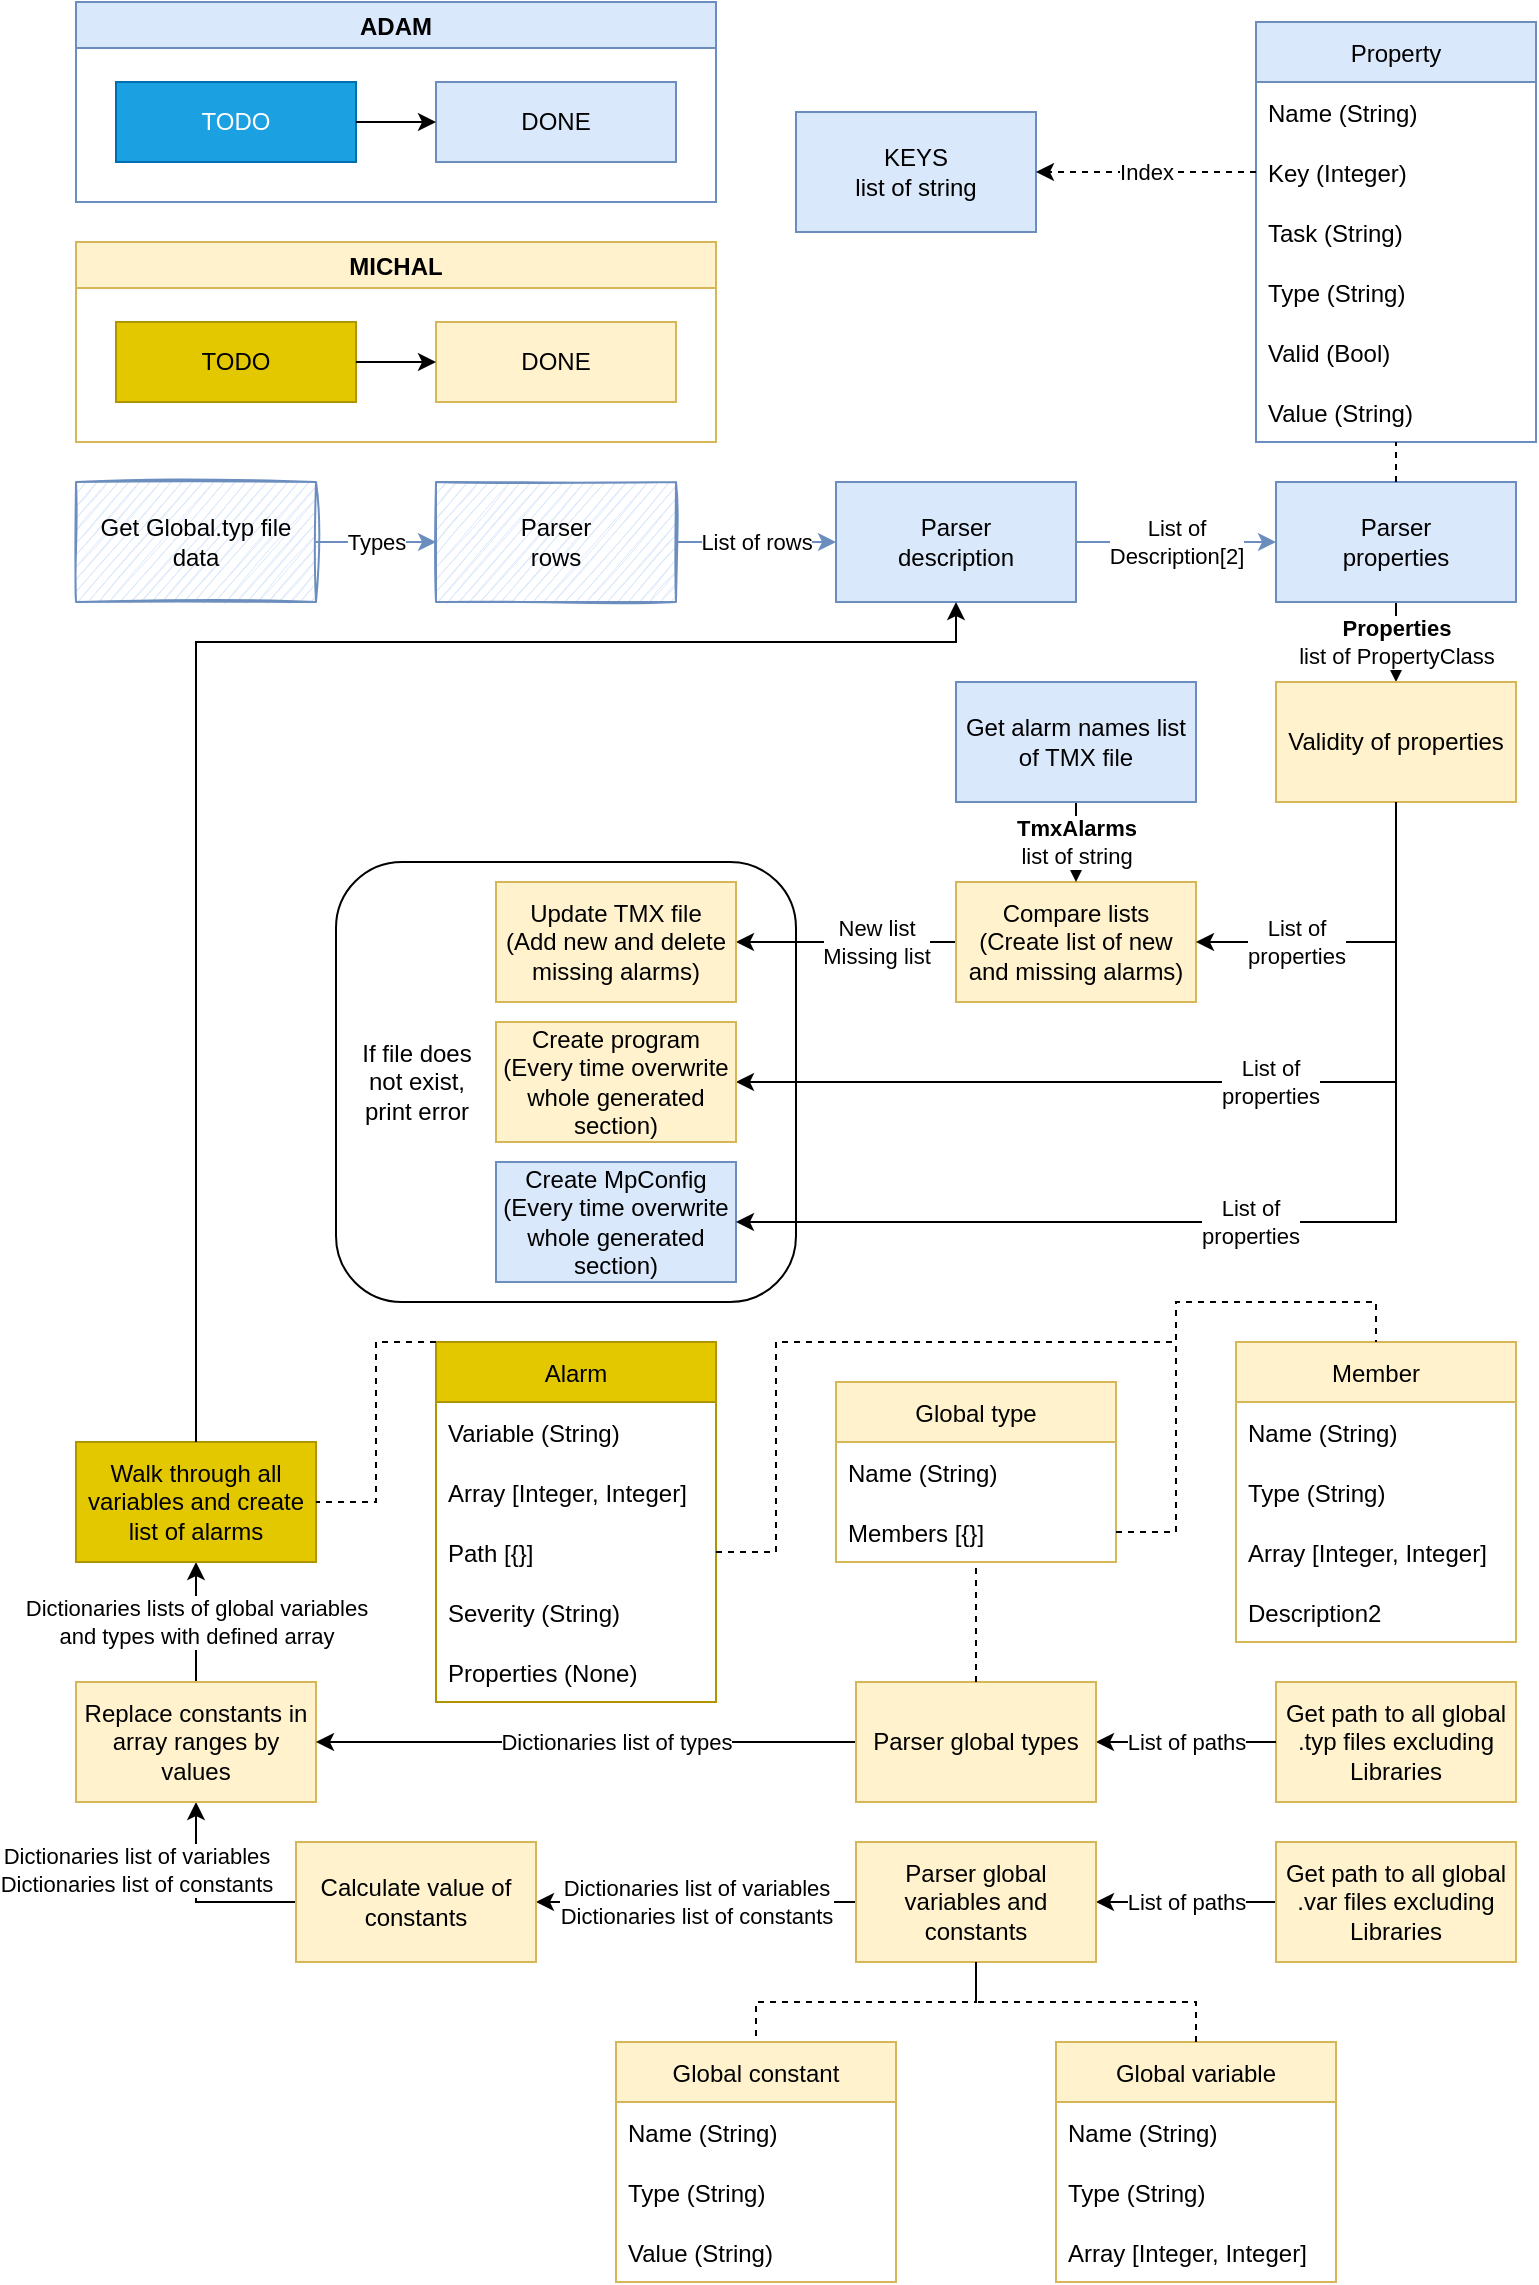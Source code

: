 <mxfile version="15.8.7" type="device"><diagram id="9NWAL7APkjzhfhenOMsG" name="Properties decoder"><mxGraphModel dx="1422" dy="762" grid="1" gridSize="10" guides="1" tooltips="1" connect="1" arrows="1" fold="1" page="1" pageScale="1" pageWidth="827" pageHeight="1169" math="0" shadow="0"><root><mxCell id="0"/><mxCell id="1" parent="0"/><mxCell id="HzwpLAhCbGpcK4hViFHr-84" value="" style="rounded=1;whiteSpace=wrap;html=1;labelBackgroundColor=none;" parent="1" vertex="1"><mxGeometry x="170" y="440" width="230" height="220" as="geometry"/></mxCell><mxCell id="HzwpLAhCbGpcK4hViFHr-85" value="Property" style="swimlane;fontStyle=0;childLayout=stackLayout;horizontal=1;startSize=30;horizontalStack=0;resizeParent=1;resizeParentMax=0;resizeLast=0;collapsible=1;marginBottom=0;fillColor=#dae8fc;strokeColor=#6c8ebf;" parent="1" vertex="1"><mxGeometry x="630" y="20" width="140" height="210" as="geometry"/></mxCell><mxCell id="HzwpLAhCbGpcK4hViFHr-115" value="Name (String)" style="text;strokeColor=none;fillColor=none;align=left;verticalAlign=middle;spacingLeft=4;spacingRight=4;overflow=hidden;points=[[0,0.5],[1,0.5]];portConstraint=eastwest;rotatable=0;" parent="HzwpLAhCbGpcK4hViFHr-85" vertex="1"><mxGeometry y="30" width="140" height="30" as="geometry"/></mxCell><mxCell id="HzwpLAhCbGpcK4hViFHr-86" value="Key (Integer)" style="text;strokeColor=none;fillColor=none;align=left;verticalAlign=middle;spacingLeft=4;spacingRight=4;overflow=hidden;points=[[0,0.5],[1,0.5]];portConstraint=eastwest;rotatable=0;" parent="HzwpLAhCbGpcK4hViFHr-85" vertex="1"><mxGeometry y="60" width="140" height="30" as="geometry"/></mxCell><mxCell id="HzwpLAhCbGpcK4hViFHr-89" value="Task (String)" style="text;strokeColor=none;fillColor=none;align=left;verticalAlign=middle;spacingLeft=4;spacingRight=4;overflow=hidden;points=[[0,0.5],[1,0.5]];portConstraint=eastwest;rotatable=0;" parent="HzwpLAhCbGpcK4hViFHr-85" vertex="1"><mxGeometry y="90" width="140" height="30" as="geometry"/></mxCell><mxCell id="HzwpLAhCbGpcK4hViFHr-116" value="Type (String)" style="text;strokeColor=none;fillColor=none;align=left;verticalAlign=middle;spacingLeft=4;spacingRight=4;overflow=hidden;points=[[0,0.5],[1,0.5]];portConstraint=eastwest;rotatable=0;" parent="HzwpLAhCbGpcK4hViFHr-85" vertex="1"><mxGeometry y="120" width="140" height="30" as="geometry"/></mxCell><mxCell id="HzwpLAhCbGpcK4hViFHr-87" value="Valid (Bool)" style="text;strokeColor=none;fillColor=none;align=left;verticalAlign=middle;spacingLeft=4;spacingRight=4;overflow=hidden;points=[[0,0.5],[1,0.5]];portConstraint=eastwest;rotatable=0;" parent="HzwpLAhCbGpcK4hViFHr-85" vertex="1"><mxGeometry y="150" width="140" height="30" as="geometry"/></mxCell><mxCell id="HzwpLAhCbGpcK4hViFHr-88" value="Value (String)" style="text;strokeColor=none;fillColor=none;align=left;verticalAlign=middle;spacingLeft=4;spacingRight=4;overflow=hidden;points=[[0,0.5],[1,0.5]];portConstraint=eastwest;rotatable=0;" parent="HzwpLAhCbGpcK4hViFHr-85" vertex="1"><mxGeometry y="180" width="140" height="30" as="geometry"/></mxCell><mxCell id="HzwpLAhCbGpcK4hViFHr-90" value="List of &lt;br&gt;Description[2]" style="edgeStyle=orthogonalEdgeStyle;rounded=0;orthogonalLoop=1;jettySize=auto;html=1;entryX=0;entryY=0.5;entryDx=0;entryDy=0;fillColor=#dae8fc;strokeColor=#6c8ebf;" parent="1" source="HzwpLAhCbGpcK4hViFHr-91" target="HzwpLAhCbGpcK4hViFHr-95" edge="1"><mxGeometry relative="1" as="geometry"><mxPoint x="594.0" y="295" as="targetPoint"/></mxGeometry></mxCell><mxCell id="HzwpLAhCbGpcK4hViFHr-91" value="Parser&lt;br&gt;description" style="rounded=0;whiteSpace=wrap;html=1;fillColor=#dae8fc;strokeColor=#6c8ebf;" parent="1" vertex="1"><mxGeometry x="420" y="250" width="120" height="60" as="geometry"/></mxCell><mxCell id="HzwpLAhCbGpcK4hViFHr-92" value="List of rows" style="edgeStyle=orthogonalEdgeStyle;rounded=0;orthogonalLoop=1;jettySize=auto;html=1;exitX=1;exitY=0.5;exitDx=0;exitDy=0;fillColor=#dae8fc;strokeColor=#6c8ebf;" parent="1" source="HzwpLAhCbGpcK4hViFHr-93" target="HzwpLAhCbGpcK4hViFHr-91" edge="1"><mxGeometry relative="1" as="geometry"><mxPoint x="450" y="280" as="sourcePoint"/></mxGeometry></mxCell><mxCell id="HzwpLAhCbGpcK4hViFHr-93" value="Parser&lt;br&gt;rows" style="rounded=0;whiteSpace=wrap;html=1;fillColor=#dae8fc;strokeColor=#6c8ebf;gradientDirection=west;glass=0;shadow=0;sketch=1;" parent="1" vertex="1"><mxGeometry x="220" y="250" width="120" height="60" as="geometry"/></mxCell><mxCell id="HzwpLAhCbGpcK4hViFHr-94" value="&lt;b&gt;Properties&lt;/b&gt;&lt;br&gt;list of PropertyClass" style="edgeStyle=orthogonalEdgeStyle;rounded=0;orthogonalLoop=1;jettySize=auto;html=1;exitX=0.5;exitY=1;exitDx=0;exitDy=0;" parent="1" source="HzwpLAhCbGpcK4hViFHr-95" target="HzwpLAhCbGpcK4hViFHr-98" edge="1"><mxGeometry relative="1" as="geometry"/></mxCell><mxCell id="HzwpLAhCbGpcK4hViFHr-95" value="Parser&lt;br&gt;properties" style="rounded=0;whiteSpace=wrap;html=1;fillColor=#dae8fc;strokeColor=#6c8ebf;" parent="1" vertex="1"><mxGeometry x="640" y="250" width="120" height="60" as="geometry"/></mxCell><mxCell id="HzwpLAhCbGpcK4hViFHr-96" value="" style="endArrow=none;dashed=1;html=1;rounded=0;exitX=0.5;exitY=0;exitDx=0;exitDy=0;" parent="1" source="HzwpLAhCbGpcK4hViFHr-95" target="HzwpLAhCbGpcK4hViFHr-85" edge="1"><mxGeometry width="50" height="50" relative="1" as="geometry"><mxPoint x="640" y="340" as="sourcePoint"/><mxPoint x="530" y="240" as="targetPoint"/></mxGeometry></mxCell><mxCell id="HzwpLAhCbGpcK4hViFHr-97" value="List of&lt;br&gt;properties" style="edgeStyle=orthogonalEdgeStyle;rounded=0;orthogonalLoop=1;jettySize=auto;html=1;entryX=1;entryY=0.5;entryDx=0;entryDy=0;" parent="1" source="HzwpLAhCbGpcK4hViFHr-98" target="HzwpLAhCbGpcK4hViFHr-101" edge="1"><mxGeometry x="-0.137" relative="1" as="geometry"><mxPoint x="700" y="540" as="targetPoint"/><Array as="points"><mxPoint x="700" y="550"/></Array><mxPoint as="offset"/></mxGeometry></mxCell><mxCell id="HzwpLAhCbGpcK4hViFHr-98" value="Validity&amp;nbsp;of properties" style="rounded=0;whiteSpace=wrap;html=1;fillColor=#fff2cc;strokeColor=#d6b656;" parent="1" vertex="1"><mxGeometry x="640" y="350" width="120" height="60" as="geometry"/></mxCell><mxCell id="HzwpLAhCbGpcK4hViFHr-99" value="KEYS&lt;br&gt;list of string" style="rounded=0;whiteSpace=wrap;html=1;fillColor=#dae8fc;strokeColor=#6c8ebf;" parent="1" vertex="1"><mxGeometry x="400" y="65" width="120" height="60" as="geometry"/></mxCell><mxCell id="HzwpLAhCbGpcK4hViFHr-100" value="Index" style="edgeStyle=orthogonalEdgeStyle;rounded=0;orthogonalLoop=1;jettySize=auto;html=1;exitX=0;exitY=0.5;exitDx=0;exitDy=0;entryX=1;entryY=0.5;entryDx=0;entryDy=0;dashed=1;" parent="1" source="HzwpLAhCbGpcK4hViFHr-86" target="HzwpLAhCbGpcK4hViFHr-99" edge="1"><mxGeometry relative="1" as="geometry"/></mxCell><mxCell id="HzwpLAhCbGpcK4hViFHr-101" value="Create program&lt;br&gt;(Every time overwrite whole generated section)" style="whiteSpace=wrap;html=1;rounded=0;fillColor=#fff2cc;strokeColor=#d6b656;" parent="1" vertex="1"><mxGeometry x="250" y="520" width="120" height="60" as="geometry"/></mxCell><mxCell id="HzwpLAhCbGpcK4hViFHr-102" value="Create MpConfig&lt;br&gt;(Every time overwrite whole generated section)" style="whiteSpace=wrap;html=1;rounded=0;fillColor=#dae8fc;strokeColor=#6c8ebf;" parent="1" vertex="1"><mxGeometry x="250" y="590" width="120" height="60" as="geometry"/></mxCell><mxCell id="HzwpLAhCbGpcK4hViFHr-103" value="Types" style="edgeStyle=orthogonalEdgeStyle;rounded=0;orthogonalLoop=1;jettySize=auto;html=1;entryX=0;entryY=0.5;entryDx=0;entryDy=0;fillColor=#dae8fc;strokeColor=#6c8ebf;" parent="1" source="HzwpLAhCbGpcK4hViFHr-104" target="HzwpLAhCbGpcK4hViFHr-93" edge="1"><mxGeometry relative="1" as="geometry"/></mxCell><mxCell id="HzwpLAhCbGpcK4hViFHr-104" value="Get Global.typ file data" style="rounded=0;whiteSpace=wrap;html=1;fillColor=#dae8fc;strokeColor=#6c8ebf;gradientDirection=west;glass=0;shadow=0;sketch=1;" parent="1" vertex="1"><mxGeometry x="40" y="250" width="120" height="60" as="geometry"/></mxCell><mxCell id="HzwpLAhCbGpcK4hViFHr-105" value="List of&lt;br&gt;properties" style="edgeStyle=orthogonalEdgeStyle;rounded=0;orthogonalLoop=1;jettySize=auto;html=1;entryX=1;entryY=0.5;entryDx=0;entryDy=0;exitX=0.5;exitY=1;exitDx=0;exitDy=0;" parent="1" source="HzwpLAhCbGpcK4hViFHr-98" target="HzwpLAhCbGpcK4hViFHr-102" edge="1"><mxGeometry x="0.049" relative="1" as="geometry"><mxPoint x="710" y="490" as="sourcePoint"/><mxPoint x="570" y="560" as="targetPoint"/><Array as="points"><mxPoint x="700" y="620"/></Array><mxPoint as="offset"/></mxGeometry></mxCell><mxCell id="HzwpLAhCbGpcK4hViFHr-108" value="New list&lt;br&gt;Missing list" style="edgeStyle=orthogonalEdgeStyle;rounded=0;orthogonalLoop=1;jettySize=auto;html=1;" parent="1" source="HzwpLAhCbGpcK4hViFHr-109" target="HzwpLAhCbGpcK4hViFHr-114" edge="1"><mxGeometry x="-0.273" relative="1" as="geometry"><mxPoint as="offset"/><Array as="points"><mxPoint x="410" y="480"/><mxPoint x="410" y="480"/></Array></mxGeometry></mxCell><mxCell id="HzwpLAhCbGpcK4hViFHr-109" value="Compare lists&lt;br&gt;(Create list of new and missing alarms)" style="rounded=0;whiteSpace=wrap;html=1;fillColor=#fff2cc;strokeColor=#d6b656;" parent="1" vertex="1"><mxGeometry x="480" y="450" width="120" height="60" as="geometry"/></mxCell><mxCell id="HzwpLAhCbGpcK4hViFHr-110" value="&lt;b&gt;TmxAlarms&lt;br&gt;&lt;/b&gt;list of string" style="edgeStyle=orthogonalEdgeStyle;rounded=0;orthogonalLoop=1;jettySize=auto;html=1;" parent="1" source="HzwpLAhCbGpcK4hViFHr-111" target="HzwpLAhCbGpcK4hViFHr-109" edge="1"><mxGeometry relative="1" as="geometry"/></mxCell><mxCell id="HzwpLAhCbGpcK4hViFHr-111" value="Get alarm names list of TMX file" style="rounded=0;whiteSpace=wrap;html=1;fillColor=#dae8fc;strokeColor=#6c8ebf;" parent="1" vertex="1"><mxGeometry x="480" y="350" width="120" height="60" as="geometry"/></mxCell><mxCell id="HzwpLAhCbGpcK4hViFHr-112" value="List of&lt;br&gt;properties" style="edgeStyle=orthogonalEdgeStyle;rounded=0;orthogonalLoop=1;jettySize=auto;html=1;entryX=1;entryY=0.5;entryDx=0;entryDy=0;exitX=0.5;exitY=1;exitDx=0;exitDy=0;" parent="1" source="HzwpLAhCbGpcK4hViFHr-98" target="HzwpLAhCbGpcK4hViFHr-109" edge="1"><mxGeometry x="0.412" relative="1" as="geometry"><mxPoint x="710" y="440" as="sourcePoint"/><mxPoint x="550" y="610" as="targetPoint"/><Array as="points"><mxPoint x="700" y="480"/></Array><mxPoint as="offset"/></mxGeometry></mxCell><mxCell id="HzwpLAhCbGpcK4hViFHr-113" value="If file does&lt;br&gt;not exist,&lt;br&gt;print error" style="text;html=1;align=center;verticalAlign=middle;resizable=0;points=[];autosize=1;strokeColor=none;fillColor=none;" parent="1" vertex="1"><mxGeometry x="175" y="525" width="70" height="50" as="geometry"/></mxCell><mxCell id="HzwpLAhCbGpcK4hViFHr-114" value="Update TMX file&lt;br&gt;(Add new and delete missing alarms)" style="rounded=0;whiteSpace=wrap;html=1;fillColor=#fff2cc;strokeColor=#d6b656;" parent="1" vertex="1"><mxGeometry x="250" y="450" width="120" height="60" as="geometry"/></mxCell><mxCell id="QvO_6JArTD7BzE3vEbCa-9" value="ADAM" style="swimlane;fillColor=#dae8fc;strokeColor=#6c8ebf;" parent="1" vertex="1"><mxGeometry x="40" y="10" width="320" height="100" as="geometry"/></mxCell><mxCell id="HzwpLAhCbGpcK4hViFHr-106" value="TODO" style="rounded=0;whiteSpace=wrap;html=1;fillColor=#1ba1e2;strokeColor=#006EAF;fontColor=#ffffff;" parent="QvO_6JArTD7BzE3vEbCa-9" vertex="1"><mxGeometry x="20" y="40" width="120" height="40" as="geometry"/></mxCell><mxCell id="QvO_6JArTD7BzE3vEbCa-3" value="DONE" style="rounded=0;whiteSpace=wrap;html=1;fillColor=#dae8fc;strokeColor=#6c8ebf;" parent="QvO_6JArTD7BzE3vEbCa-9" vertex="1"><mxGeometry x="180" y="40" width="120" height="40" as="geometry"/></mxCell><mxCell id="QvO_6JArTD7BzE3vEbCa-2" value="" style="edgeStyle=orthogonalEdgeStyle;rounded=0;orthogonalLoop=1;jettySize=auto;html=1;entryX=0;entryY=0.5;entryDx=0;entryDy=0;" parent="QvO_6JArTD7BzE3vEbCa-9" source="HzwpLAhCbGpcK4hViFHr-106" target="QvO_6JArTD7BzE3vEbCa-3" edge="1"><mxGeometry relative="1" as="geometry"><mxPoint x="-210" y="10" as="targetPoint"/></mxGeometry></mxCell><mxCell id="QvO_6JArTD7BzE3vEbCa-10" value="MICHAL" style="swimlane;fillColor=#fff2cc;strokeColor=#d6b656;" parent="1" vertex="1"><mxGeometry x="40" y="130" width="320" height="100" as="geometry"><mxRectangle x="50" y="280" width="80" height="23" as="alternateBounds"/></mxGeometry></mxCell><mxCell id="QvO_6JArTD7BzE3vEbCa-11" value="TODO" style="rounded=0;whiteSpace=wrap;html=1;fillColor=#e3c800;strokeColor=#B09500;fontColor=#000000;" parent="QvO_6JArTD7BzE3vEbCa-10" vertex="1"><mxGeometry x="20" y="40" width="120" height="40" as="geometry"/></mxCell><mxCell id="QvO_6JArTD7BzE3vEbCa-12" value="DONE" style="rounded=0;whiteSpace=wrap;html=1;fillColor=#fff2cc;strokeColor=#d6b656;" parent="QvO_6JArTD7BzE3vEbCa-10" vertex="1"><mxGeometry x="180" y="40" width="120" height="40" as="geometry"/></mxCell><mxCell id="QvO_6JArTD7BzE3vEbCa-13" value="" style="edgeStyle=orthogonalEdgeStyle;rounded=0;orthogonalLoop=1;jettySize=auto;html=1;entryX=0;entryY=0.5;entryDx=0;entryDy=0;" parent="QvO_6JArTD7BzE3vEbCa-10" source="QvO_6JArTD7BzE3vEbCa-11" target="QvO_6JArTD7BzE3vEbCa-12" edge="1"><mxGeometry relative="1" as="geometry"><mxPoint x="-210" y="10" as="targetPoint"/></mxGeometry></mxCell><mxCell id="1fbnJ7_X0OleI06kqf7i-3" value="List of paths" style="edgeStyle=orthogonalEdgeStyle;rounded=0;orthogonalLoop=1;jettySize=auto;html=1;" parent="1" source="1fbnJ7_X0OleI06kqf7i-1" target="1fbnJ7_X0OleI06kqf7i-2" edge="1"><mxGeometry relative="1" as="geometry"/></mxCell><mxCell id="1fbnJ7_X0OleI06kqf7i-1" value="Get path to all global .var files excluding Libraries" style="rounded=0;whiteSpace=wrap;html=1;fillColor=#fff2cc;strokeColor=#d6b656;" parent="1" vertex="1"><mxGeometry x="640" y="930" width="120" height="60" as="geometry"/></mxCell><mxCell id="1fbnJ7_X0OleI06kqf7i-18" value="Dictionaries list of variables&lt;br&gt;Dictionaries list of constants" style="edgeStyle=orthogonalEdgeStyle;rounded=0;orthogonalLoop=1;jettySize=auto;html=1;" parent="1" source="1fbnJ7_X0OleI06kqf7i-2" target="1fbnJ7_X0OleI06kqf7i-17" edge="1"><mxGeometry relative="1" as="geometry"/></mxCell><mxCell id="1fbnJ7_X0OleI06kqf7i-2" value="Parser global variables and constants" style="whiteSpace=wrap;html=1;rounded=0;strokeColor=#d6b656;fillColor=#fff2cc;" parent="1" vertex="1"><mxGeometry x="430" y="930" width="120" height="60" as="geometry"/></mxCell><mxCell id="1fbnJ7_X0OleI06kqf7i-4" value="Global variable" style="swimlane;fontStyle=0;childLayout=stackLayout;horizontal=1;startSize=30;horizontalStack=0;resizeParent=1;resizeParentMax=0;resizeLast=0;collapsible=1;marginBottom=0;fillColor=#fff2cc;strokeColor=#d6b656;" parent="1" vertex="1"><mxGeometry x="530" y="1030" width="140" height="120" as="geometry"/></mxCell><mxCell id="1fbnJ7_X0OleI06kqf7i-5" value="Name (String)" style="text;strokeColor=none;fillColor=none;align=left;verticalAlign=middle;spacingLeft=4;spacingRight=4;overflow=hidden;points=[[0,0.5],[1,0.5]];portConstraint=eastwest;rotatable=0;" parent="1fbnJ7_X0OleI06kqf7i-4" vertex="1"><mxGeometry y="30" width="140" height="30" as="geometry"/></mxCell><mxCell id="1fbnJ7_X0OleI06kqf7i-8" value="Type (String)" style="text;strokeColor=none;fillColor=none;align=left;verticalAlign=middle;spacingLeft=4;spacingRight=4;overflow=hidden;points=[[0,0.5],[1,0.5]];portConstraint=eastwest;rotatable=0;" parent="1fbnJ7_X0OleI06kqf7i-4" vertex="1"><mxGeometry y="60" width="140" height="30" as="geometry"/></mxCell><mxCell id="1fbnJ7_X0OleI06kqf7i-9" value="Array [Integer, Integer]" style="text;strokeColor=none;fillColor=none;align=left;verticalAlign=middle;spacingLeft=4;spacingRight=4;overflow=hidden;points=[[0,0.5],[1,0.5]];portConstraint=eastwest;rotatable=0;" parent="1fbnJ7_X0OleI06kqf7i-4" vertex="1"><mxGeometry y="90" width="140" height="30" as="geometry"/></mxCell><mxCell id="1fbnJ7_X0OleI06kqf7i-11" value="" style="endArrow=none;dashed=1;html=1;rounded=0;entryX=0.5;entryY=1;entryDx=0;entryDy=0;exitX=0.5;exitY=0;exitDx=0;exitDy=0;" parent="1" source="1fbnJ7_X0OleI06kqf7i-4" target="1fbnJ7_X0OleI06kqf7i-2" edge="1"><mxGeometry width="50" height="50" relative="1" as="geometry"><mxPoint x="390" y="1085" as="sourcePoint"/><mxPoint x="440" y="1035" as="targetPoint"/><Array as="points"><mxPoint x="600" y="1010"/><mxPoint x="490" y="1010"/></Array></mxGeometry></mxCell><mxCell id="1fbnJ7_X0OleI06kqf7i-12" value="Global constant" style="swimlane;fontStyle=0;childLayout=stackLayout;horizontal=1;startSize=30;horizontalStack=0;resizeParent=1;resizeParentMax=0;resizeLast=0;collapsible=1;marginBottom=0;fillColor=#fff2cc;strokeColor=#d6b656;" parent="1" vertex="1"><mxGeometry x="310" y="1030" width="140" height="120" as="geometry"/></mxCell><mxCell id="1fbnJ7_X0OleI06kqf7i-13" value="Name (String)" style="text;strokeColor=none;fillColor=none;align=left;verticalAlign=middle;spacingLeft=4;spacingRight=4;overflow=hidden;points=[[0,0.5],[1,0.5]];portConstraint=eastwest;rotatable=0;" parent="1fbnJ7_X0OleI06kqf7i-12" vertex="1"><mxGeometry y="30" width="140" height="30" as="geometry"/></mxCell><mxCell id="1fbnJ7_X0OleI06kqf7i-14" value="Type (String)" style="text;strokeColor=none;fillColor=none;align=left;verticalAlign=middle;spacingLeft=4;spacingRight=4;overflow=hidden;points=[[0,0.5],[1,0.5]];portConstraint=eastwest;rotatable=0;" parent="1fbnJ7_X0OleI06kqf7i-12" vertex="1"><mxGeometry y="60" width="140" height="30" as="geometry"/></mxCell><mxCell id="1fbnJ7_X0OleI06kqf7i-15" value="Value (String)" style="text;strokeColor=none;fillColor=none;align=left;verticalAlign=middle;spacingLeft=4;spacingRight=4;overflow=hidden;points=[[0,0.5],[1,0.5]];portConstraint=eastwest;rotatable=0;" parent="1fbnJ7_X0OleI06kqf7i-12" vertex="1"><mxGeometry y="90" width="140" height="30" as="geometry"/></mxCell><mxCell id="1fbnJ7_X0OleI06kqf7i-16" value="" style="endArrow=none;dashed=1;html=1;rounded=0;exitX=0.5;exitY=1;exitDx=0;exitDy=0;entryX=0.5;entryY=0;entryDx=0;entryDy=0;" parent="1" source="1fbnJ7_X0OleI06kqf7i-2" target="1fbnJ7_X0OleI06kqf7i-12" edge="1"><mxGeometry width="50" height="50" relative="1" as="geometry"><mxPoint x="490" y="948" as="sourcePoint"/><mxPoint x="630" y="895" as="targetPoint"/><Array as="points"><mxPoint x="490" y="1010"/><mxPoint x="380" y="1010"/></Array></mxGeometry></mxCell><mxCell id="1fbnJ7_X0OleI06kqf7i-20" value="Dictionaries list of variables&lt;br&gt;Dictionaries list of constants" style="edgeStyle=orthogonalEdgeStyle;rounded=0;orthogonalLoop=1;jettySize=auto;html=1;exitX=0;exitY=0.5;exitDx=0;exitDy=0;" parent="1" source="1fbnJ7_X0OleI06kqf7i-17" target="1fbnJ7_X0OleI06kqf7i-19" edge="1"><mxGeometry x="0.333" y="30" relative="1" as="geometry"><mxPoint as="offset"/></mxGeometry></mxCell><mxCell id="1fbnJ7_X0OleI06kqf7i-17" value="Calculate value of constants" style="whiteSpace=wrap;html=1;rounded=0;strokeColor=#d6b656;fillColor=#fff2cc;" parent="1" vertex="1"><mxGeometry x="150" y="930" width="120" height="60" as="geometry"/></mxCell><mxCell id="1fbnJ7_X0OleI06kqf7i-23" value="Dictionaries lists of global variables&lt;br&gt;and types with defined array" style="edgeStyle=orthogonalEdgeStyle;rounded=0;orthogonalLoop=1;jettySize=auto;html=1;" parent="1" source="1fbnJ7_X0OleI06kqf7i-19" target="1fbnJ7_X0OleI06kqf7i-22" edge="1"><mxGeometry relative="1" as="geometry"/></mxCell><mxCell id="1fbnJ7_X0OleI06kqf7i-19" value="Replace constants in array ranges by values" style="whiteSpace=wrap;html=1;rounded=0;strokeColor=#d6b656;fillColor=#fff2cc;" parent="1" vertex="1"><mxGeometry x="40" y="850" width="120" height="60" as="geometry"/></mxCell><mxCell id="1fbnJ7_X0OleI06kqf7i-22" value="Walk through all variables and create list of alarms" style="whiteSpace=wrap;html=1;rounded=0;strokeColor=#B09500;fillColor=#e3c800;fontColor=#000000;" parent="1" vertex="1"><mxGeometry x="40" y="730" width="120" height="60" as="geometry"/></mxCell><mxCell id="1fbnJ7_X0OleI06kqf7i-26" value="" style="edgeStyle=orthogonalEdgeStyle;rounded=0;orthogonalLoop=1;jettySize=auto;html=1;entryX=1;entryY=0.5;entryDx=0;entryDy=0;exitX=0;exitY=0.5;exitDx=0;exitDy=0;" parent="1" source="1fbnJ7_X0OleI06kqf7i-29" target="1fbnJ7_X0OleI06kqf7i-19" edge="1"><mxGeometry relative="1" as="geometry"><mxPoint x="300" y="890" as="sourcePoint"/><mxPoint x="260" y="920" as="targetPoint"/><Array as="points"/></mxGeometry></mxCell><mxCell id="1fbnJ7_X0OleI06kqf7i-27" value="Dictionaries list of types" style="edgeLabel;html=1;align=center;verticalAlign=middle;resizable=0;points=[];" parent="1fbnJ7_X0OleI06kqf7i-26" vertex="1" connectable="0"><mxGeometry x="-0.463" y="1" relative="1" as="geometry"><mxPoint x="-48" y="-1" as="offset"/></mxGeometry></mxCell><mxCell id="1fbnJ7_X0OleI06kqf7i-24" value="Get path to all global .typ files excluding Libraries" style="whiteSpace=wrap;html=1;rounded=0;strokeColor=#d6b656;fillColor=#fff2cc;" parent="1" vertex="1"><mxGeometry x="640" y="850" width="120" height="60" as="geometry"/></mxCell><mxCell id="1fbnJ7_X0OleI06kqf7i-28" value="List of paths" style="edgeStyle=orthogonalEdgeStyle;rounded=0;orthogonalLoop=1;jettySize=auto;html=1;exitX=0;exitY=0.5;exitDx=0;exitDy=0;" parent="1" source="1fbnJ7_X0OleI06kqf7i-24" target="1fbnJ7_X0OleI06kqf7i-29" edge="1"><mxGeometry relative="1" as="geometry"><mxPoint x="640" y="890" as="sourcePoint"/></mxGeometry></mxCell><mxCell id="1fbnJ7_X0OleI06kqf7i-29" value="Parser global types" style="whiteSpace=wrap;html=1;rounded=0;strokeColor=#d6b656;fillColor=#fff2cc;" parent="1" vertex="1"><mxGeometry x="430" y="850" width="120" height="60" as="geometry"/></mxCell><mxCell id="1fbnJ7_X0OleI06kqf7i-30" value="Global type" style="swimlane;fontStyle=0;childLayout=stackLayout;horizontal=1;startSize=30;horizontalStack=0;resizeParent=1;resizeParentMax=0;resizeLast=0;collapsible=1;marginBottom=0;fillColor=#fff2cc;strokeColor=#d6b656;" parent="1" vertex="1"><mxGeometry x="420" y="700" width="140" height="90" as="geometry"/></mxCell><mxCell id="1fbnJ7_X0OleI06kqf7i-31" value="Name (String)" style="text;align=left;verticalAlign=middle;spacingLeft=4;spacingRight=4;overflow=hidden;points=[[0,0.5],[1,0.5]];portConstraint=eastwest;rotatable=0;" parent="1fbnJ7_X0OleI06kqf7i-30" vertex="1"><mxGeometry y="30" width="140" height="30" as="geometry"/></mxCell><mxCell id="1fbnJ7_X0OleI06kqf7i-33" value="Members [{}]" style="text;strokeColor=none;fillColor=none;align=left;verticalAlign=middle;spacingLeft=4;spacingRight=4;overflow=hidden;points=[[0,0.5],[1,0.5]];portConstraint=eastwest;rotatable=0;" parent="1fbnJ7_X0OleI06kqf7i-30" vertex="1"><mxGeometry y="60" width="140" height="30" as="geometry"/></mxCell><mxCell id="1fbnJ7_X0OleI06kqf7i-35" value="" style="endArrow=none;dashed=1;html=1;rounded=0;entryX=0.5;entryY=0;entryDx=0;entryDy=0;exitX=0.5;exitY=1.1;exitDx=0;exitDy=0;exitPerimeter=0;" parent="1" source="1fbnJ7_X0OleI06kqf7i-33" target="1fbnJ7_X0OleI06kqf7i-29" edge="1"><mxGeometry width="50" height="50" relative="1" as="geometry"><mxPoint x="480" y="810" as="sourcePoint"/><mxPoint x="440" y="870" as="targetPoint"/></mxGeometry></mxCell><mxCell id="1fbnJ7_X0OleI06kqf7i-36" value="" style="endArrow=none;dashed=1;html=1;rounded=0;exitX=1;exitY=0.5;exitDx=0;exitDy=0;entryX=0.5;entryY=0;entryDx=0;entryDy=0;" parent="1" source="1fbnJ7_X0OleI06kqf7i-33" target="1fbnJ7_X0OleI06kqf7i-40" edge="1"><mxGeometry width="50" height="50" relative="1" as="geometry"><mxPoint x="490" y="820" as="sourcePoint"/><mxPoint x="590" y="795" as="targetPoint"/><Array as="points"><mxPoint x="590" y="775"/><mxPoint x="590" y="660"/><mxPoint x="690" y="660"/></Array></mxGeometry></mxCell><mxCell id="1fbnJ7_X0OleI06kqf7i-40" value="Member" style="swimlane;fontStyle=0;childLayout=stackLayout;horizontal=1;startSize=30;horizontalStack=0;resizeParent=1;resizeParentMax=0;resizeLast=0;collapsible=1;marginBottom=0;fillColor=#fff2cc;strokeColor=#d6b656;" parent="1" vertex="1"><mxGeometry x="620" y="680" width="140" height="150" as="geometry"/></mxCell><mxCell id="1fbnJ7_X0OleI06kqf7i-41" value="Name (String)" style="text;strokeColor=none;fillColor=none;align=left;verticalAlign=middle;spacingLeft=4;spacingRight=4;overflow=hidden;points=[[0,0.5],[1,0.5]];portConstraint=eastwest;rotatable=0;" parent="1fbnJ7_X0OleI06kqf7i-40" vertex="1"><mxGeometry y="30" width="140" height="30" as="geometry"/></mxCell><mxCell id="1fbnJ7_X0OleI06kqf7i-42" value="Type (String)" style="text;strokeColor=none;fillColor=none;align=left;verticalAlign=middle;spacingLeft=4;spacingRight=4;overflow=hidden;points=[[0,0.5],[1,0.5]];portConstraint=eastwest;rotatable=0;" parent="1fbnJ7_X0OleI06kqf7i-40" vertex="1"><mxGeometry y="60" width="140" height="30" as="geometry"/></mxCell><mxCell id="1fbnJ7_X0OleI06kqf7i-43" value="Array [Integer, Integer]" style="text;strokeColor=none;fillColor=none;align=left;verticalAlign=middle;spacingLeft=4;spacingRight=4;overflow=hidden;points=[[0,0.5],[1,0.5]];portConstraint=eastwest;rotatable=0;" parent="1fbnJ7_X0OleI06kqf7i-40" vertex="1"><mxGeometry y="90" width="140" height="30" as="geometry"/></mxCell><mxCell id="1fbnJ7_X0OleI06kqf7i-44" value="Description2" style="text;strokeColor=none;fillColor=none;align=left;verticalAlign=middle;spacingLeft=4;spacingRight=4;overflow=hidden;points=[[0,0.5],[1,0.5]];portConstraint=eastwest;rotatable=0;" parent="1fbnJ7_X0OleI06kqf7i-40" vertex="1"><mxGeometry y="120" width="140" height="30" as="geometry"/></mxCell><mxCell id="1fbnJ7_X0OleI06kqf7i-45" value="Alarm" style="swimlane;fontStyle=0;childLayout=stackLayout;horizontal=1;startSize=30;horizontalStack=0;resizeParent=1;resizeParentMax=0;resizeLast=0;collapsible=1;marginBottom=0;fillColor=#e3c800;strokeColor=#B09500;fontColor=#000000;" parent="1" vertex="1"><mxGeometry x="220" y="680" width="140" height="180" as="geometry"/></mxCell><mxCell id="1fbnJ7_X0OleI06kqf7i-46" value="Variable (String)" style="text;strokeColor=none;fillColor=none;align=left;verticalAlign=middle;spacingLeft=4;spacingRight=4;overflow=hidden;points=[[0,0.5],[1,0.5]];portConstraint=eastwest;rotatable=0;" parent="1fbnJ7_X0OleI06kqf7i-45" vertex="1"><mxGeometry y="30" width="140" height="30" as="geometry"/></mxCell><mxCell id="NcyqUEipQ9_lQjtAxni9-2" value="Array [Integer, Integer]" style="text;strokeColor=none;fillColor=none;align=left;verticalAlign=middle;spacingLeft=4;spacingRight=4;overflow=hidden;points=[[0,0.5],[1,0.5]];portConstraint=eastwest;rotatable=0;" parent="1fbnJ7_X0OleI06kqf7i-45" vertex="1"><mxGeometry y="60" width="140" height="30" as="geometry"/></mxCell><mxCell id="1fbnJ7_X0OleI06kqf7i-47" value="Path [{}]" style="text;strokeColor=none;fillColor=none;align=left;verticalAlign=middle;spacingLeft=4;spacingRight=4;overflow=hidden;points=[[0,0.5],[1,0.5]];portConstraint=eastwest;rotatable=0;" parent="1fbnJ7_X0OleI06kqf7i-45" vertex="1"><mxGeometry y="90" width="140" height="30" as="geometry"/></mxCell><mxCell id="NcyqUEipQ9_lQjtAxni9-1" value="Severity (String)" style="text;strokeColor=none;fillColor=none;align=left;verticalAlign=middle;spacingLeft=4;spacingRight=4;overflow=hidden;points=[[0,0.5],[1,0.5]];portConstraint=eastwest;rotatable=0;" parent="1fbnJ7_X0OleI06kqf7i-45" vertex="1"><mxGeometry y="120" width="140" height="30" as="geometry"/></mxCell><mxCell id="1fbnJ7_X0OleI06kqf7i-49" value="Properties (None)" style="text;strokeColor=none;fillColor=none;align=left;verticalAlign=middle;spacingLeft=4;spacingRight=4;overflow=hidden;points=[[0,0.5],[1,0.5]];portConstraint=eastwest;rotatable=0;" parent="1fbnJ7_X0OleI06kqf7i-45" vertex="1"><mxGeometry y="150" width="140" height="30" as="geometry"/></mxCell><mxCell id="1fbnJ7_X0OleI06kqf7i-50" value="" style="endArrow=none;dashed=1;html=1;rounded=0;entryX=0.5;entryY=0;entryDx=0;entryDy=0;exitX=1;exitY=0.5;exitDx=0;exitDy=0;" parent="1" source="1fbnJ7_X0OleI06kqf7i-47" target="1fbnJ7_X0OleI06kqf7i-40" edge="1"><mxGeometry width="50" height="50" relative="1" as="geometry"><mxPoint x="500" y="813" as="sourcePoint"/><mxPoint x="500" y="860" as="targetPoint"/><Array as="points"><mxPoint x="390" y="785"/><mxPoint x="390" y="680"/><mxPoint x="590" y="680"/><mxPoint x="590" y="660"/><mxPoint x="640" y="660"/><mxPoint x="690" y="660"/></Array></mxGeometry></mxCell><mxCell id="1fbnJ7_X0OleI06kqf7i-53" value="" style="endArrow=classic;html=1;rounded=0;exitX=0.5;exitY=0;exitDx=0;exitDy=0;entryX=0.5;entryY=1;entryDx=0;entryDy=0;" parent="1" source="1fbnJ7_X0OleI06kqf7i-22" target="HzwpLAhCbGpcK4hViFHr-91" edge="1"><mxGeometry width="50" height="50" relative="1" as="geometry"><mxPoint x="390" y="530" as="sourcePoint"/><mxPoint x="440" y="480" as="targetPoint"/><Array as="points"><mxPoint x="100" y="330"/><mxPoint x="480" y="330"/></Array></mxGeometry></mxCell><mxCell id="NcyqUEipQ9_lQjtAxni9-3" value="" style="endArrow=none;dashed=1;html=1;rounded=0;entryX=1;entryY=0.5;entryDx=0;entryDy=0;exitX=0;exitY=0;exitDx=0;exitDy=0;" parent="1" source="1fbnJ7_X0OleI06kqf7i-45" target="1fbnJ7_X0OleI06kqf7i-22" edge="1"><mxGeometry width="50" height="50" relative="1" as="geometry"><mxPoint x="390" y="790" as="sourcePoint"/><mxPoint x="390" y="847" as="targetPoint"/><Array as="points"><mxPoint x="190" y="680"/><mxPoint x="190" y="760"/></Array></mxGeometry></mxCell></root></mxGraphModel></diagram></mxfile>